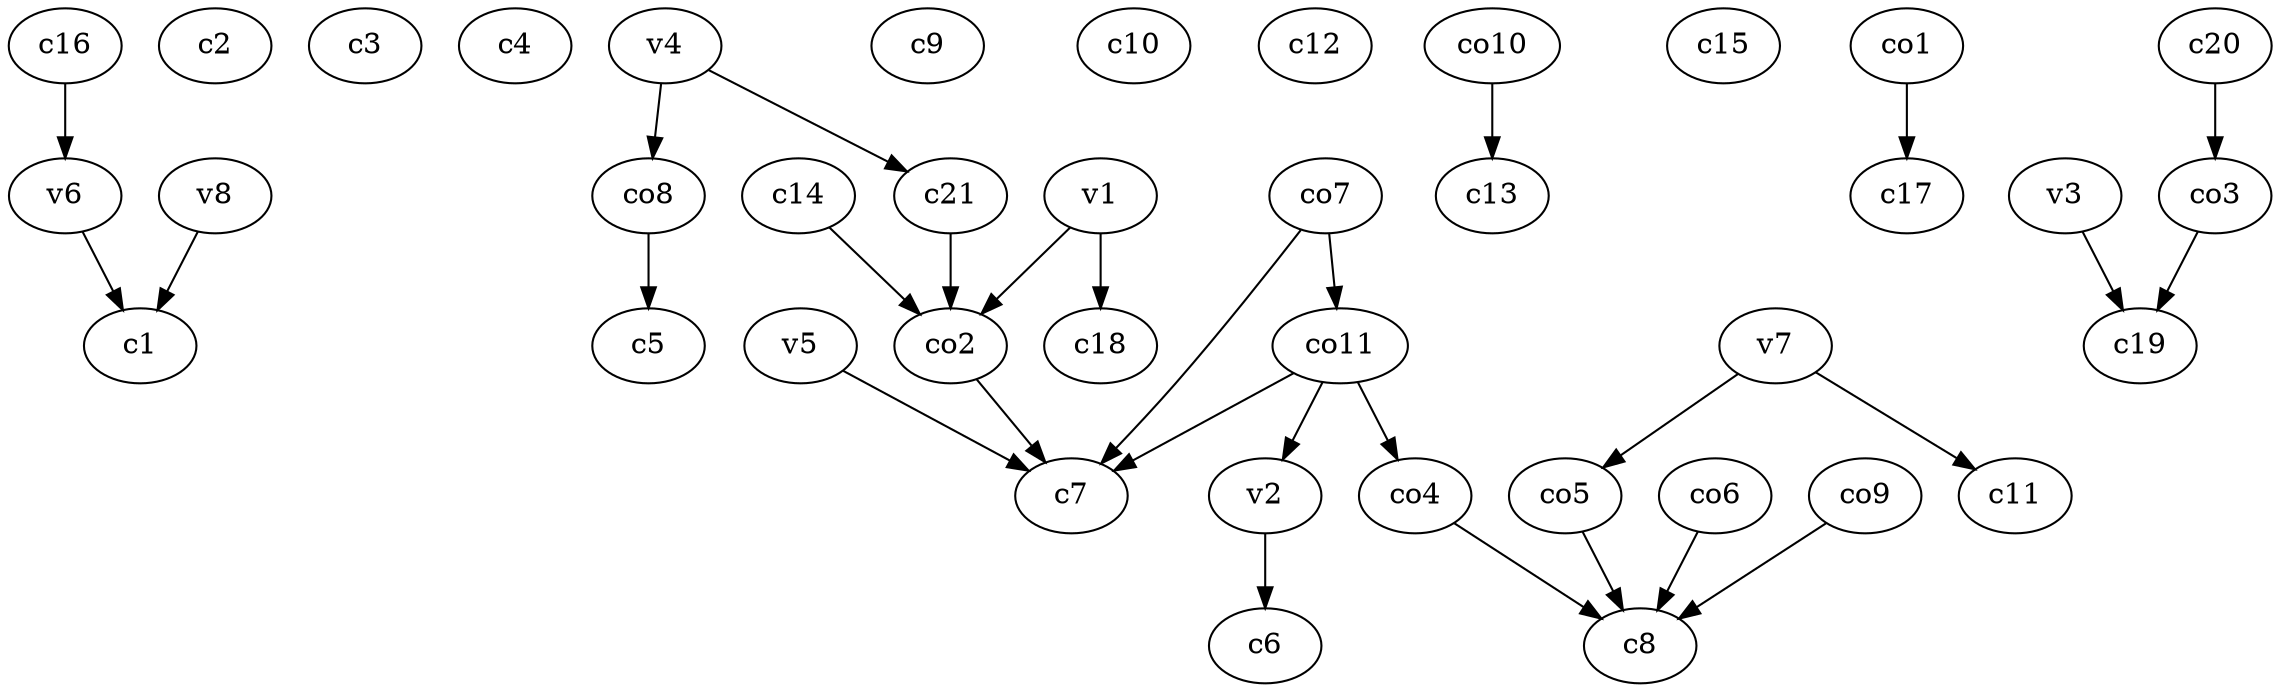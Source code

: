 strict digraph  {
c1;
c2;
c3;
c4;
c5;
c6;
c7;
c8;
c9;
c10;
c11;
c12;
c13;
c14;
c15;
c16;
c17;
c18;
c19;
c20;
c21;
v1;
v2;
v3;
v4;
v5;
v6;
v7;
v8;
co1;
co2;
co3;
co4;
co5;
co6;
co7;
co8;
co9;
co10;
co11;
c14 -> co2  [weight=1];
c16 -> v6  [weight=1];
c20 -> co3  [weight=1];
c21 -> co2  [weight=1];
v1 -> c18  [weight=1];
v1 -> co2  [weight=1];
v2 -> c6  [weight=1];
v3 -> c19  [weight=1];
v4 -> c21  [weight=1];
v4 -> co8  [weight=1];
v5 -> c7  [weight=1];
v6 -> c1  [weight=1];
v7 -> c11  [weight=1];
v7 -> co5  [weight=1];
v8 -> c1  [weight=1];
co1 -> c17  [weight=1];
co2 -> c7  [weight=1];
co3 -> c19  [weight=1];
co4 -> c8  [weight=1];
co5 -> c8  [weight=1];
co6 -> c8  [weight=1];
co7 -> c7  [weight=1];
co7 -> co11  [weight=1];
co8 -> c5  [weight=1];
co9 -> c8  [weight=1];
co10 -> c13  [weight=1];
co11 -> c7  [weight=1];
co11 -> co4  [weight=1];
co11 -> v2  [weight=1];
}
